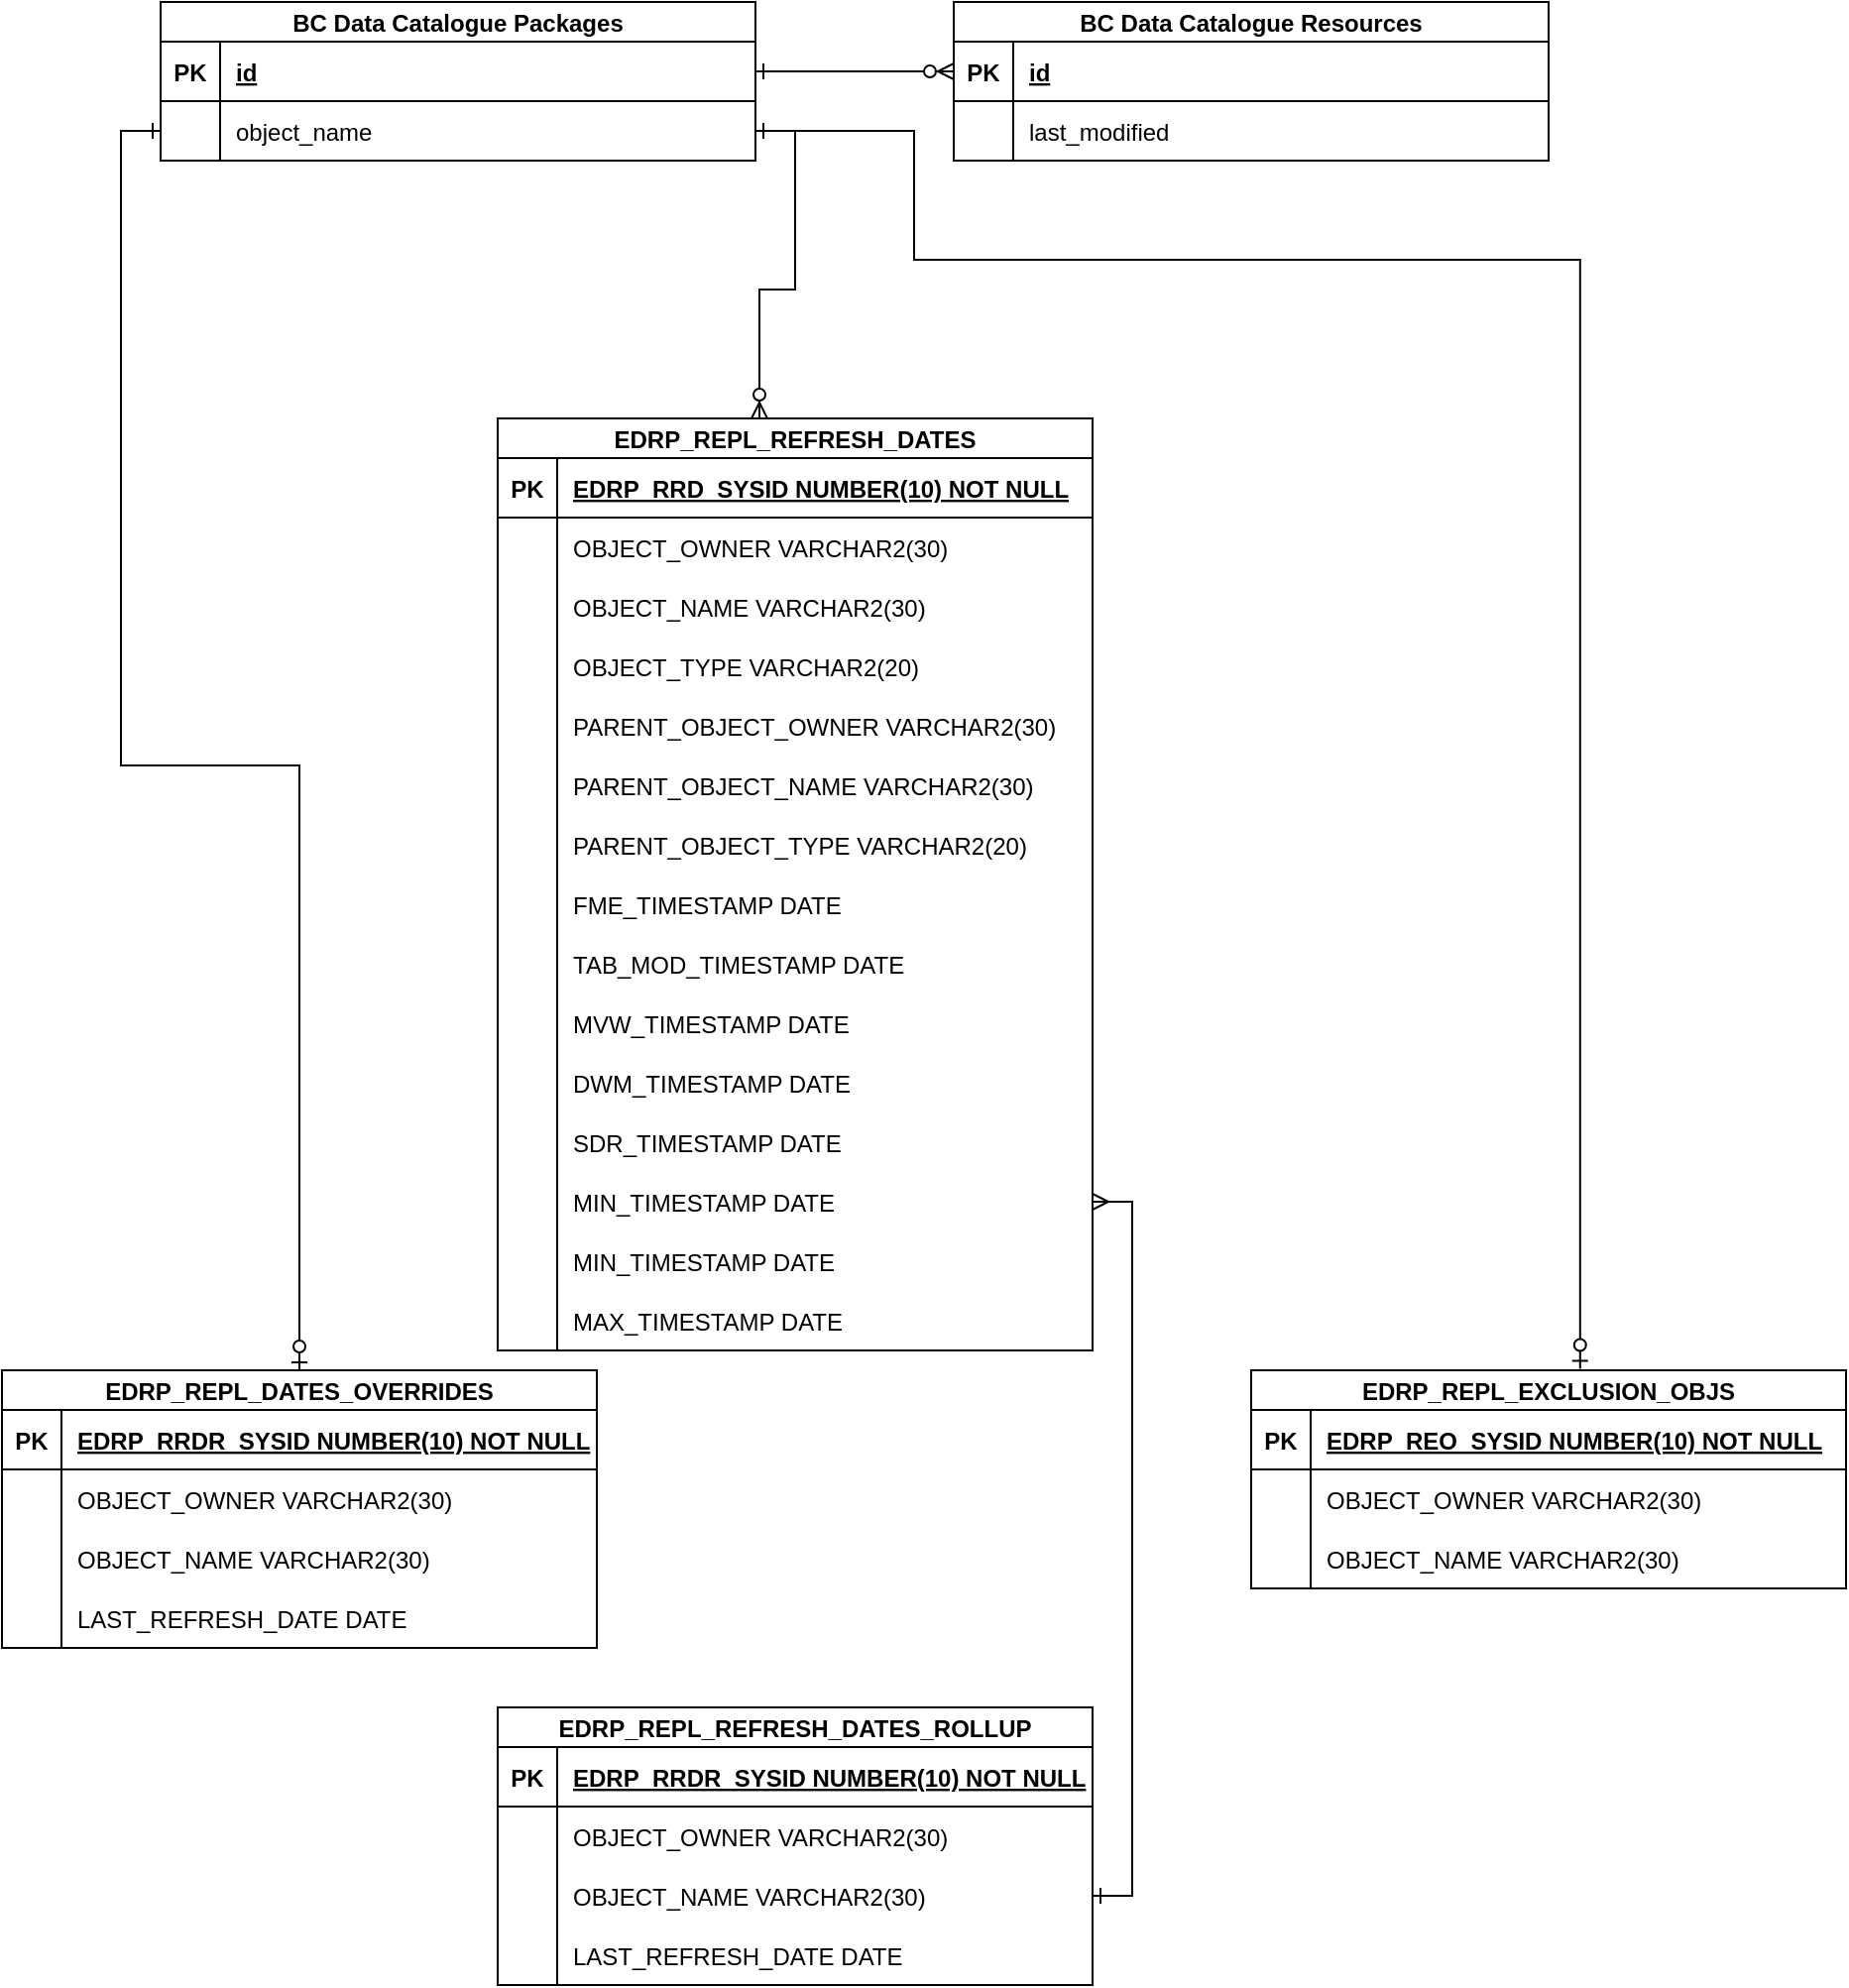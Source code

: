 <mxfile version="13.7.7" type="github">
  <diagram id="R2lEEEUBdFMjLlhIrx00" name="Page-1">
    <mxGraphModel dx="1550" dy="1813" grid="1" gridSize="10" guides="1" tooltips="1" connect="1" arrows="1" fold="1" page="1" pageScale="1" pageWidth="850" pageHeight="1100" math="0" shadow="0" extFonts="Permanent Marker^https://fonts.googleapis.com/css?family=Permanent+Marker">
      <root>
        <mxCell id="0" />
        <mxCell id="1" parent="0" />
        <mxCell id="-gFBIiaaTFmmzirVs_EE-34" value="EDRP_REPL_REFRESH_DATES" style="shape=table;startSize=20;container=1;collapsible=1;childLayout=tableLayout;fixedRows=1;rowLines=0;fontStyle=1;align=center;resizeLast=1;" parent="1" vertex="1">
          <mxGeometry x="260" y="10" width="300" height="470" as="geometry">
            <mxRectangle x="120" y="120" width="100" height="30" as="alternateBounds" />
          </mxGeometry>
        </mxCell>
        <mxCell id="-gFBIiaaTFmmzirVs_EE-35" value="" style="shape=partialRectangle;collapsible=0;dropTarget=0;pointerEvents=0;fillColor=none;points=[[0,0.5],[1,0.5]];portConstraint=eastwest;top=0;left=0;right=0;bottom=1;" parent="-gFBIiaaTFmmzirVs_EE-34" vertex="1">
          <mxGeometry y="20" width="300" height="30" as="geometry" />
        </mxCell>
        <mxCell id="-gFBIiaaTFmmzirVs_EE-36" value="PK" style="shape=partialRectangle;overflow=hidden;connectable=0;fillColor=none;top=0;left=0;bottom=0;right=0;fontStyle=1;" parent="-gFBIiaaTFmmzirVs_EE-35" vertex="1">
          <mxGeometry width="30" height="30" as="geometry" />
        </mxCell>
        <mxCell id="-gFBIiaaTFmmzirVs_EE-37" value="EDRP_RRD_SYSID NUMBER(10) NOT NULL" style="shape=partialRectangle;overflow=hidden;connectable=0;fillColor=none;top=0;left=0;bottom=0;right=0;align=left;spacingLeft=6;fontStyle=5;" parent="-gFBIiaaTFmmzirVs_EE-35" vertex="1">
          <mxGeometry x="30" width="270" height="30" as="geometry" />
        </mxCell>
        <mxCell id="-gFBIiaaTFmmzirVs_EE-38" value="" style="shape=partialRectangle;collapsible=0;dropTarget=0;pointerEvents=0;fillColor=none;points=[[0,0.5],[1,0.5]];portConstraint=eastwest;top=0;left=0;right=0;bottom=0;" parent="-gFBIiaaTFmmzirVs_EE-34" vertex="1">
          <mxGeometry y="50" width="300" height="30" as="geometry" />
        </mxCell>
        <mxCell id="-gFBIiaaTFmmzirVs_EE-39" value="" style="shape=partialRectangle;overflow=hidden;connectable=0;fillColor=none;top=0;left=0;bottom=0;right=0;" parent="-gFBIiaaTFmmzirVs_EE-38" vertex="1">
          <mxGeometry width="30" height="30" as="geometry" />
        </mxCell>
        <mxCell id="-gFBIiaaTFmmzirVs_EE-40" value="OBJECT_OWNER VARCHAR2(30)" style="shape=partialRectangle;overflow=hidden;connectable=0;fillColor=none;top=0;left=0;bottom=0;right=0;align=left;spacingLeft=6;" parent="-gFBIiaaTFmmzirVs_EE-38" vertex="1">
          <mxGeometry x="30" width="270" height="30" as="geometry" />
        </mxCell>
        <mxCell id="-gFBIiaaTFmmzirVs_EE-41" value="" style="shape=partialRectangle;collapsible=0;dropTarget=0;pointerEvents=0;fillColor=none;points=[[0,0.5],[1,0.5]];portConstraint=eastwest;top=0;left=0;right=0;bottom=0;" parent="-gFBIiaaTFmmzirVs_EE-34" vertex="1">
          <mxGeometry y="80" width="300" height="30" as="geometry" />
        </mxCell>
        <mxCell id="-gFBIiaaTFmmzirVs_EE-42" value="" style="shape=partialRectangle;overflow=hidden;connectable=0;fillColor=none;top=0;left=0;bottom=0;right=0;" parent="-gFBIiaaTFmmzirVs_EE-41" vertex="1">
          <mxGeometry width="30" height="30" as="geometry" />
        </mxCell>
        <mxCell id="-gFBIiaaTFmmzirVs_EE-43" value="OBJECT_NAME VARCHAR2(30)" style="shape=partialRectangle;overflow=hidden;connectable=0;fillColor=none;top=0;left=0;bottom=0;right=0;align=left;spacingLeft=6;" parent="-gFBIiaaTFmmzirVs_EE-41" vertex="1">
          <mxGeometry x="30" width="270" height="30" as="geometry" />
        </mxCell>
        <mxCell id="-gFBIiaaTFmmzirVs_EE-44" value="" style="shape=partialRectangle;collapsible=0;dropTarget=0;pointerEvents=0;fillColor=none;points=[[0,0.5],[1,0.5]];portConstraint=eastwest;top=0;left=0;right=0;bottom=0;" parent="-gFBIiaaTFmmzirVs_EE-34" vertex="1">
          <mxGeometry y="110" width="300" height="30" as="geometry" />
        </mxCell>
        <mxCell id="-gFBIiaaTFmmzirVs_EE-45" value="" style="shape=partialRectangle;overflow=hidden;connectable=0;fillColor=none;top=0;left=0;bottom=0;right=0;" parent="-gFBIiaaTFmmzirVs_EE-44" vertex="1">
          <mxGeometry width="30" height="30" as="geometry" />
        </mxCell>
        <mxCell id="-gFBIiaaTFmmzirVs_EE-46" value="OBJECT_TYPE VARCHAR2(20)" style="shape=partialRectangle;overflow=hidden;connectable=0;fillColor=none;top=0;left=0;bottom=0;right=0;align=left;spacingLeft=6;" parent="-gFBIiaaTFmmzirVs_EE-44" vertex="1">
          <mxGeometry x="30" width="270" height="30" as="geometry" />
        </mxCell>
        <mxCell id="LpbPCMTC6_ZlXAUZ8kHY-16" value="" style="shape=partialRectangle;collapsible=0;dropTarget=0;pointerEvents=0;fillColor=none;points=[[0,0.5],[1,0.5]];portConstraint=eastwest;top=0;left=0;right=0;bottom=0;" vertex="1" parent="-gFBIiaaTFmmzirVs_EE-34">
          <mxGeometry y="140" width="300" height="30" as="geometry" />
        </mxCell>
        <mxCell id="LpbPCMTC6_ZlXAUZ8kHY-17" value="" style="shape=partialRectangle;overflow=hidden;connectable=0;fillColor=none;top=0;left=0;bottom=0;right=0;" vertex="1" parent="LpbPCMTC6_ZlXAUZ8kHY-16">
          <mxGeometry width="30" height="30" as="geometry" />
        </mxCell>
        <mxCell id="LpbPCMTC6_ZlXAUZ8kHY-18" value="PARENT_OBJECT_OWNER VARCHAR2(30)" style="shape=partialRectangle;overflow=hidden;connectable=0;fillColor=none;top=0;left=0;bottom=0;right=0;align=left;spacingLeft=6;" vertex="1" parent="LpbPCMTC6_ZlXAUZ8kHY-16">
          <mxGeometry x="30" width="270" height="30" as="geometry" />
        </mxCell>
        <mxCell id="LpbPCMTC6_ZlXAUZ8kHY-19" value="" style="shape=partialRectangle;collapsible=0;dropTarget=0;pointerEvents=0;fillColor=none;points=[[0,0.5],[1,0.5]];portConstraint=eastwest;top=0;left=0;right=0;bottom=0;" vertex="1" parent="-gFBIiaaTFmmzirVs_EE-34">
          <mxGeometry y="170" width="300" height="30" as="geometry" />
        </mxCell>
        <mxCell id="LpbPCMTC6_ZlXAUZ8kHY-20" value="" style="shape=partialRectangle;overflow=hidden;connectable=0;fillColor=none;top=0;left=0;bottom=0;right=0;" vertex="1" parent="LpbPCMTC6_ZlXAUZ8kHY-19">
          <mxGeometry width="30" height="30" as="geometry" />
        </mxCell>
        <mxCell id="LpbPCMTC6_ZlXAUZ8kHY-21" value="PARENT_OBJECT_NAME VARCHAR2(30)" style="shape=partialRectangle;overflow=hidden;connectable=0;fillColor=none;top=0;left=0;bottom=0;right=0;align=left;spacingLeft=6;" vertex="1" parent="LpbPCMTC6_ZlXAUZ8kHY-19">
          <mxGeometry x="30" width="270" height="30" as="geometry" />
        </mxCell>
        <mxCell id="LpbPCMTC6_ZlXAUZ8kHY-22" value="" style="shape=partialRectangle;collapsible=0;dropTarget=0;pointerEvents=0;fillColor=none;points=[[0,0.5],[1,0.5]];portConstraint=eastwest;top=0;left=0;right=0;bottom=0;" vertex="1" parent="-gFBIiaaTFmmzirVs_EE-34">
          <mxGeometry y="200" width="300" height="30" as="geometry" />
        </mxCell>
        <mxCell id="LpbPCMTC6_ZlXAUZ8kHY-23" value="" style="shape=partialRectangle;overflow=hidden;connectable=0;fillColor=none;top=0;left=0;bottom=0;right=0;" vertex="1" parent="LpbPCMTC6_ZlXAUZ8kHY-22">
          <mxGeometry width="30" height="30" as="geometry" />
        </mxCell>
        <mxCell id="LpbPCMTC6_ZlXAUZ8kHY-24" value="PARENT_OBJECT_TYPE VARCHAR2(20)" style="shape=partialRectangle;overflow=hidden;connectable=0;fillColor=none;top=0;left=0;bottom=0;right=0;align=left;spacingLeft=6;" vertex="1" parent="LpbPCMTC6_ZlXAUZ8kHY-22">
          <mxGeometry x="30" width="270" height="30" as="geometry" />
        </mxCell>
        <mxCell id="LpbPCMTC6_ZlXAUZ8kHY-69" value="" style="shape=partialRectangle;collapsible=0;dropTarget=0;pointerEvents=0;fillColor=none;points=[[0,0.5],[1,0.5]];portConstraint=eastwest;top=0;left=0;right=0;bottom=0;" vertex="1" parent="-gFBIiaaTFmmzirVs_EE-34">
          <mxGeometry y="230" width="300" height="30" as="geometry" />
        </mxCell>
        <mxCell id="LpbPCMTC6_ZlXAUZ8kHY-70" value="" style="shape=partialRectangle;overflow=hidden;connectable=0;fillColor=none;top=0;left=0;bottom=0;right=0;" vertex="1" parent="LpbPCMTC6_ZlXAUZ8kHY-69">
          <mxGeometry width="30" height="30" as="geometry" />
        </mxCell>
        <mxCell id="LpbPCMTC6_ZlXAUZ8kHY-71" value="FME_TIMESTAMP DATE" style="shape=partialRectangle;overflow=hidden;connectable=0;fillColor=none;top=0;left=0;bottom=0;right=0;align=left;spacingLeft=6;" vertex="1" parent="LpbPCMTC6_ZlXAUZ8kHY-69">
          <mxGeometry x="30" width="270" height="30" as="geometry" />
        </mxCell>
        <mxCell id="LpbPCMTC6_ZlXAUZ8kHY-73" value="" style="shape=partialRectangle;collapsible=0;dropTarget=0;pointerEvents=0;fillColor=none;points=[[0,0.5],[1,0.5]];portConstraint=eastwest;top=0;left=0;right=0;bottom=0;" vertex="1" parent="-gFBIiaaTFmmzirVs_EE-34">
          <mxGeometry y="260" width="300" height="30" as="geometry" />
        </mxCell>
        <mxCell id="LpbPCMTC6_ZlXAUZ8kHY-74" value="" style="shape=partialRectangle;overflow=hidden;connectable=0;fillColor=none;top=0;left=0;bottom=0;right=0;" vertex="1" parent="LpbPCMTC6_ZlXAUZ8kHY-73">
          <mxGeometry width="30" height="30" as="geometry" />
        </mxCell>
        <mxCell id="LpbPCMTC6_ZlXAUZ8kHY-75" value="TAB_MOD_TIMESTAMP DATE" style="shape=partialRectangle;overflow=hidden;connectable=0;fillColor=none;top=0;left=0;bottom=0;right=0;align=left;spacingLeft=6;" vertex="1" parent="LpbPCMTC6_ZlXAUZ8kHY-73">
          <mxGeometry x="30" width="270" height="30" as="geometry" />
        </mxCell>
        <mxCell id="LpbPCMTC6_ZlXAUZ8kHY-76" value="" style="shape=partialRectangle;collapsible=0;dropTarget=0;pointerEvents=0;fillColor=none;points=[[0,0.5],[1,0.5]];portConstraint=eastwest;top=0;left=0;right=0;bottom=0;" vertex="1" parent="-gFBIiaaTFmmzirVs_EE-34">
          <mxGeometry y="290" width="300" height="30" as="geometry" />
        </mxCell>
        <mxCell id="LpbPCMTC6_ZlXAUZ8kHY-77" value="" style="shape=partialRectangle;overflow=hidden;connectable=0;fillColor=none;top=0;left=0;bottom=0;right=0;" vertex="1" parent="LpbPCMTC6_ZlXAUZ8kHY-76">
          <mxGeometry width="30" height="30" as="geometry" />
        </mxCell>
        <mxCell id="LpbPCMTC6_ZlXAUZ8kHY-78" value="MVW_TIMESTAMP DATE" style="shape=partialRectangle;overflow=hidden;connectable=0;fillColor=none;top=0;left=0;bottom=0;right=0;align=left;spacingLeft=6;" vertex="1" parent="LpbPCMTC6_ZlXAUZ8kHY-76">
          <mxGeometry x="30" width="270" height="30" as="geometry" />
        </mxCell>
        <mxCell id="LpbPCMTC6_ZlXAUZ8kHY-79" value="" style="shape=partialRectangle;collapsible=0;dropTarget=0;pointerEvents=0;fillColor=none;points=[[0,0.5],[1,0.5]];portConstraint=eastwest;top=0;left=0;right=0;bottom=0;" vertex="1" parent="-gFBIiaaTFmmzirVs_EE-34">
          <mxGeometry y="320" width="300" height="30" as="geometry" />
        </mxCell>
        <mxCell id="LpbPCMTC6_ZlXAUZ8kHY-80" value="" style="shape=partialRectangle;overflow=hidden;connectable=0;fillColor=none;top=0;left=0;bottom=0;right=0;" vertex="1" parent="LpbPCMTC6_ZlXAUZ8kHY-79">
          <mxGeometry width="30" height="30" as="geometry" />
        </mxCell>
        <mxCell id="LpbPCMTC6_ZlXAUZ8kHY-81" value="DWM_TIMESTAMP DATE" style="shape=partialRectangle;overflow=hidden;connectable=0;fillColor=none;top=0;left=0;bottom=0;right=0;align=left;spacingLeft=6;" vertex="1" parent="LpbPCMTC6_ZlXAUZ8kHY-79">
          <mxGeometry x="30" width="270" height="30" as="geometry" />
        </mxCell>
        <mxCell id="LpbPCMTC6_ZlXAUZ8kHY-82" value="" style="shape=partialRectangle;collapsible=0;dropTarget=0;pointerEvents=0;fillColor=none;points=[[0,0.5],[1,0.5]];portConstraint=eastwest;top=0;left=0;right=0;bottom=0;" vertex="1" parent="-gFBIiaaTFmmzirVs_EE-34">
          <mxGeometry y="350" width="300" height="30" as="geometry" />
        </mxCell>
        <mxCell id="LpbPCMTC6_ZlXAUZ8kHY-83" value="" style="shape=partialRectangle;overflow=hidden;connectable=0;fillColor=none;top=0;left=0;bottom=0;right=0;" vertex="1" parent="LpbPCMTC6_ZlXAUZ8kHY-82">
          <mxGeometry width="30" height="30" as="geometry" />
        </mxCell>
        <mxCell id="LpbPCMTC6_ZlXAUZ8kHY-84" value="SDR_TIMESTAMP DATE" style="shape=partialRectangle;overflow=hidden;connectable=0;fillColor=none;top=0;left=0;bottom=0;right=0;align=left;spacingLeft=6;" vertex="1" parent="LpbPCMTC6_ZlXAUZ8kHY-82">
          <mxGeometry x="30" width="270" height="30" as="geometry" />
        </mxCell>
        <mxCell id="LpbPCMTC6_ZlXAUZ8kHY-85" value="" style="shape=partialRectangle;collapsible=0;dropTarget=0;pointerEvents=0;fillColor=none;points=[[0,0.5],[1,0.5]];portConstraint=eastwest;top=0;left=0;right=0;bottom=0;" vertex="1" parent="-gFBIiaaTFmmzirVs_EE-34">
          <mxGeometry y="380" width="300" height="30" as="geometry" />
        </mxCell>
        <mxCell id="LpbPCMTC6_ZlXAUZ8kHY-86" value="" style="shape=partialRectangle;overflow=hidden;connectable=0;fillColor=none;top=0;left=0;bottom=0;right=0;" vertex="1" parent="LpbPCMTC6_ZlXAUZ8kHY-85">
          <mxGeometry width="30" height="30" as="geometry" />
        </mxCell>
        <mxCell id="LpbPCMTC6_ZlXAUZ8kHY-87" value="MIN_TIMESTAMP DATE" style="shape=partialRectangle;overflow=hidden;connectable=0;fillColor=none;top=0;left=0;bottom=0;right=0;align=left;spacingLeft=6;" vertex="1" parent="LpbPCMTC6_ZlXAUZ8kHY-85">
          <mxGeometry x="30" width="270" height="30" as="geometry" />
        </mxCell>
        <mxCell id="LpbPCMTC6_ZlXAUZ8kHY-98" value="" style="shape=partialRectangle;collapsible=0;dropTarget=0;pointerEvents=0;fillColor=none;points=[[0,0.5],[1,0.5]];portConstraint=eastwest;top=0;left=0;right=0;bottom=0;" vertex="1" parent="-gFBIiaaTFmmzirVs_EE-34">
          <mxGeometry y="410" width="300" height="30" as="geometry" />
        </mxCell>
        <mxCell id="LpbPCMTC6_ZlXAUZ8kHY-99" value="" style="shape=partialRectangle;overflow=hidden;connectable=0;fillColor=none;top=0;left=0;bottom=0;right=0;" vertex="1" parent="LpbPCMTC6_ZlXAUZ8kHY-98">
          <mxGeometry width="30" height="30" as="geometry" />
        </mxCell>
        <mxCell id="LpbPCMTC6_ZlXAUZ8kHY-100" value="MIN_TIMESTAMP DATE" style="shape=partialRectangle;overflow=hidden;connectable=0;fillColor=none;top=0;left=0;bottom=0;right=0;align=left;spacingLeft=6;" vertex="1" parent="LpbPCMTC6_ZlXAUZ8kHY-98">
          <mxGeometry x="30" width="270" height="30" as="geometry" />
        </mxCell>
        <mxCell id="LpbPCMTC6_ZlXAUZ8kHY-88" value="" style="shape=partialRectangle;collapsible=0;dropTarget=0;pointerEvents=0;fillColor=none;points=[[0,0.5],[1,0.5]];portConstraint=eastwest;top=0;left=0;right=0;bottom=0;" vertex="1" parent="-gFBIiaaTFmmzirVs_EE-34">
          <mxGeometry y="440" width="300" height="30" as="geometry" />
        </mxCell>
        <mxCell id="LpbPCMTC6_ZlXAUZ8kHY-89" value="" style="shape=partialRectangle;overflow=hidden;connectable=0;fillColor=none;top=0;left=0;bottom=0;right=0;" vertex="1" parent="LpbPCMTC6_ZlXAUZ8kHY-88">
          <mxGeometry width="30" height="30" as="geometry" />
        </mxCell>
        <mxCell id="LpbPCMTC6_ZlXAUZ8kHY-90" value="MAX_TIMESTAMP DATE" style="shape=partialRectangle;overflow=hidden;connectable=0;fillColor=none;top=0;left=0;bottom=0;right=0;align=left;spacingLeft=6;" vertex="1" parent="LpbPCMTC6_ZlXAUZ8kHY-88">
          <mxGeometry x="30" width="270" height="30" as="geometry" />
        </mxCell>
        <mxCell id="LpbPCMTC6_ZlXAUZ8kHY-91" style="edgeStyle=orthogonalEdgeStyle;rounded=0;orthogonalLoop=1;jettySize=auto;html=1;exitX=1;exitY=0.5;exitDx=0;exitDy=0;entryX=0.44;entryY=0;entryDx=0;entryDy=0;entryPerimeter=0;endArrow=ERzeroToMany;endFill=1;startArrow=ERone;startFill=0;" edge="1" parent="1" source="-gFBIiaaTFmmzirVs_EE-51" target="-gFBIiaaTFmmzirVs_EE-34">
          <mxGeometry relative="1" as="geometry" />
        </mxCell>
        <mxCell id="LpbPCMTC6_ZlXAUZ8kHY-92" style="edgeStyle=orthogonalEdgeStyle;rounded=0;orthogonalLoop=1;jettySize=auto;html=1;exitX=1;exitY=0.5;exitDx=0;exitDy=0;entryX=0;entryY=0.5;entryDx=0;entryDy=0;startArrow=ERone;startFill=0;endArrow=ERzeroToMany;endFill=1;" edge="1" parent="1" source="-gFBIiaaTFmmzirVs_EE-60" target="LpbPCMTC6_ZlXAUZ8kHY-2">
          <mxGeometry relative="1" as="geometry" />
        </mxCell>
        <mxCell id="LpbPCMTC6_ZlXAUZ8kHY-93" style="edgeStyle=orthogonalEdgeStyle;rounded=0;orthogonalLoop=1;jettySize=auto;html=1;exitX=0;exitY=0.5;exitDx=0;exitDy=0;entryX=0.5;entryY=0;entryDx=0;entryDy=0;startArrow=ERone;startFill=0;endArrow=ERzeroToOne;endFill=1;" edge="1" parent="1" source="-gFBIiaaTFmmzirVs_EE-51" target="C-vyLk0tnHw3VtMMgP7b-23">
          <mxGeometry relative="1" as="geometry" />
        </mxCell>
        <mxCell id="LpbPCMTC6_ZlXAUZ8kHY-1" value="BC Data Catalogue Resources" style="shape=table;startSize=20;container=1;collapsible=1;childLayout=tableLayout;fixedRows=1;rowLines=0;fontStyle=1;align=center;resizeLast=1;" vertex="1" parent="1">
          <mxGeometry x="490" y="-200" width="300" height="80" as="geometry">
            <mxRectangle x="120" y="120" width="100" height="30" as="alternateBounds" />
          </mxGeometry>
        </mxCell>
        <mxCell id="LpbPCMTC6_ZlXAUZ8kHY-2" value="" style="shape=partialRectangle;collapsible=0;dropTarget=0;pointerEvents=0;fillColor=none;points=[[0,0.5],[1,0.5]];portConstraint=eastwest;top=0;left=0;right=0;bottom=1;" vertex="1" parent="LpbPCMTC6_ZlXAUZ8kHY-1">
          <mxGeometry y="20" width="300" height="30" as="geometry" />
        </mxCell>
        <mxCell id="LpbPCMTC6_ZlXAUZ8kHY-3" value="PK" style="shape=partialRectangle;overflow=hidden;connectable=0;fillColor=none;top=0;left=0;bottom=0;right=0;fontStyle=1;" vertex="1" parent="LpbPCMTC6_ZlXAUZ8kHY-2">
          <mxGeometry width="30" height="30" as="geometry" />
        </mxCell>
        <mxCell id="LpbPCMTC6_ZlXAUZ8kHY-4" value="id" style="shape=partialRectangle;overflow=hidden;connectable=0;fillColor=none;top=0;left=0;bottom=0;right=0;align=left;spacingLeft=6;fontStyle=5;" vertex="1" parent="LpbPCMTC6_ZlXAUZ8kHY-2">
          <mxGeometry x="30" width="270" height="30" as="geometry" />
        </mxCell>
        <mxCell id="LpbPCMTC6_ZlXAUZ8kHY-5" value="" style="shape=partialRectangle;collapsible=0;dropTarget=0;pointerEvents=0;fillColor=none;points=[[0,0.5],[1,0.5]];portConstraint=eastwest;top=0;left=0;right=0;bottom=0;" vertex="1" parent="LpbPCMTC6_ZlXAUZ8kHY-1">
          <mxGeometry y="50" width="300" height="30" as="geometry" />
        </mxCell>
        <mxCell id="LpbPCMTC6_ZlXAUZ8kHY-6" value="" style="shape=partialRectangle;overflow=hidden;connectable=0;fillColor=none;top=0;left=0;bottom=0;right=0;" vertex="1" parent="LpbPCMTC6_ZlXAUZ8kHY-5">
          <mxGeometry width="30" height="30" as="geometry" />
        </mxCell>
        <mxCell id="LpbPCMTC6_ZlXAUZ8kHY-7" value="last_modified" style="shape=partialRectangle;overflow=hidden;connectable=0;fillColor=none;top=0;left=0;bottom=0;right=0;align=left;spacingLeft=6;" vertex="1" parent="LpbPCMTC6_ZlXAUZ8kHY-5">
          <mxGeometry x="30" width="270" height="30" as="geometry" />
        </mxCell>
        <mxCell id="-gFBIiaaTFmmzirVs_EE-47" value="BC Data Catalogue Packages" style="shape=table;startSize=20;container=1;collapsible=1;childLayout=tableLayout;fixedRows=1;rowLines=0;fontStyle=1;align=center;resizeLast=1;" parent="1" vertex="1">
          <mxGeometry x="90" y="-200" width="300" height="80" as="geometry">
            <mxRectangle x="120" y="120" width="100" height="30" as="alternateBounds" />
          </mxGeometry>
        </mxCell>
        <mxCell id="-gFBIiaaTFmmzirVs_EE-60" value="" style="shape=partialRectangle;collapsible=0;dropTarget=0;pointerEvents=0;fillColor=none;points=[[0,0.5],[1,0.5]];portConstraint=eastwest;top=0;left=0;right=0;bottom=1;" parent="-gFBIiaaTFmmzirVs_EE-47" vertex="1">
          <mxGeometry y="20" width="300" height="30" as="geometry" />
        </mxCell>
        <mxCell id="-gFBIiaaTFmmzirVs_EE-61" value="PK" style="shape=partialRectangle;overflow=hidden;connectable=0;fillColor=none;top=0;left=0;bottom=0;right=0;fontStyle=1;" parent="-gFBIiaaTFmmzirVs_EE-60" vertex="1">
          <mxGeometry width="30" height="30" as="geometry" />
        </mxCell>
        <mxCell id="-gFBIiaaTFmmzirVs_EE-62" value="id" style="shape=partialRectangle;overflow=hidden;connectable=0;fillColor=none;top=0;left=0;bottom=0;right=0;align=left;spacingLeft=6;fontStyle=5;" parent="-gFBIiaaTFmmzirVs_EE-60" vertex="1">
          <mxGeometry x="30" width="270" height="30" as="geometry" />
        </mxCell>
        <mxCell id="-gFBIiaaTFmmzirVs_EE-51" value="" style="shape=partialRectangle;collapsible=0;dropTarget=0;pointerEvents=0;fillColor=none;points=[[0,0.5],[1,0.5]];portConstraint=eastwest;top=0;left=0;right=0;bottom=0;" parent="-gFBIiaaTFmmzirVs_EE-47" vertex="1">
          <mxGeometry y="50" width="300" height="30" as="geometry" />
        </mxCell>
        <mxCell id="-gFBIiaaTFmmzirVs_EE-52" value="" style="shape=partialRectangle;overflow=hidden;connectable=0;fillColor=none;top=0;left=0;bottom=0;right=0;" parent="-gFBIiaaTFmmzirVs_EE-51" vertex="1">
          <mxGeometry width="30" height="30" as="geometry" />
        </mxCell>
        <mxCell id="-gFBIiaaTFmmzirVs_EE-53" value="object_name" style="shape=partialRectangle;overflow=hidden;connectable=0;fillColor=none;top=0;left=0;bottom=0;right=0;align=left;spacingLeft=6;" parent="-gFBIiaaTFmmzirVs_EE-51" vertex="1">
          <mxGeometry x="30" width="270" height="30" as="geometry" />
        </mxCell>
        <mxCell id="LpbPCMTC6_ZlXAUZ8kHY-95" style="edgeStyle=orthogonalEdgeStyle;rounded=0;orthogonalLoop=1;jettySize=auto;html=1;exitX=1;exitY=0.5;exitDx=0;exitDy=0;entryX=0.553;entryY=-0.007;entryDx=0;entryDy=0;entryPerimeter=0;startArrow=ERone;startFill=0;endArrow=ERzeroToOne;endFill=1;" edge="1" parent="1" source="-gFBIiaaTFmmzirVs_EE-51" target="-gFBIiaaTFmmzirVs_EE-8">
          <mxGeometry relative="1" as="geometry">
            <Array as="points">
              <mxPoint x="470" y="-135" />
              <mxPoint x="470" y="-70" />
              <mxPoint x="806" y="-70" />
            </Array>
          </mxGeometry>
        </mxCell>
        <mxCell id="-gFBIiaaTFmmzirVs_EE-21" value="EDRP_REPL_REFRESH_DATES_ROLLUP" style="shape=table;startSize=20;container=1;collapsible=1;childLayout=tableLayout;fixedRows=1;rowLines=0;fontStyle=1;align=center;resizeLast=1;" parent="1" vertex="1">
          <mxGeometry x="260" y="660" width="300" height="140" as="geometry">
            <mxRectangle x="120" y="120" width="100" height="30" as="alternateBounds" />
          </mxGeometry>
        </mxCell>
        <mxCell id="-gFBIiaaTFmmzirVs_EE-22" value="" style="shape=partialRectangle;collapsible=0;dropTarget=0;pointerEvents=0;fillColor=none;points=[[0,0.5],[1,0.5]];portConstraint=eastwest;top=0;left=0;right=0;bottom=1;" parent="-gFBIiaaTFmmzirVs_EE-21" vertex="1">
          <mxGeometry y="20" width="300" height="30" as="geometry" />
        </mxCell>
        <mxCell id="-gFBIiaaTFmmzirVs_EE-23" value="PK" style="shape=partialRectangle;overflow=hidden;connectable=0;fillColor=none;top=0;left=0;bottom=0;right=0;fontStyle=1;" parent="-gFBIiaaTFmmzirVs_EE-22" vertex="1">
          <mxGeometry width="30" height="30" as="geometry" />
        </mxCell>
        <mxCell id="-gFBIiaaTFmmzirVs_EE-24" value="EDRP_RRDR_SYSID NUMBER(10) NOT NULL" style="shape=partialRectangle;overflow=hidden;connectable=0;fillColor=none;top=0;left=0;bottom=0;right=0;align=left;spacingLeft=6;fontStyle=5;" parent="-gFBIiaaTFmmzirVs_EE-22" vertex="1">
          <mxGeometry x="30" width="270" height="30" as="geometry" />
        </mxCell>
        <mxCell id="-gFBIiaaTFmmzirVs_EE-25" value="" style="shape=partialRectangle;collapsible=0;dropTarget=0;pointerEvents=0;fillColor=none;points=[[0,0.5],[1,0.5]];portConstraint=eastwest;top=0;left=0;right=0;bottom=0;" parent="-gFBIiaaTFmmzirVs_EE-21" vertex="1">
          <mxGeometry y="50" width="300" height="30" as="geometry" />
        </mxCell>
        <mxCell id="-gFBIiaaTFmmzirVs_EE-26" value="" style="shape=partialRectangle;overflow=hidden;connectable=0;fillColor=none;top=0;left=0;bottom=0;right=0;" parent="-gFBIiaaTFmmzirVs_EE-25" vertex="1">
          <mxGeometry width="30" height="30" as="geometry" />
        </mxCell>
        <mxCell id="-gFBIiaaTFmmzirVs_EE-27" value="OBJECT_OWNER VARCHAR2(30)" style="shape=partialRectangle;overflow=hidden;connectable=0;fillColor=none;top=0;left=0;bottom=0;right=0;align=left;spacingLeft=6;" parent="-gFBIiaaTFmmzirVs_EE-25" vertex="1">
          <mxGeometry x="30" width="270" height="30" as="geometry" />
        </mxCell>
        <mxCell id="-gFBIiaaTFmmzirVs_EE-28" value="" style="shape=partialRectangle;collapsible=0;dropTarget=0;pointerEvents=0;fillColor=none;points=[[0,0.5],[1,0.5]];portConstraint=eastwest;top=0;left=0;right=0;bottom=0;" parent="-gFBIiaaTFmmzirVs_EE-21" vertex="1">
          <mxGeometry y="80" width="300" height="30" as="geometry" />
        </mxCell>
        <mxCell id="-gFBIiaaTFmmzirVs_EE-29" value="" style="shape=partialRectangle;overflow=hidden;connectable=0;fillColor=none;top=0;left=0;bottom=0;right=0;" parent="-gFBIiaaTFmmzirVs_EE-28" vertex="1">
          <mxGeometry width="30" height="30" as="geometry" />
        </mxCell>
        <mxCell id="-gFBIiaaTFmmzirVs_EE-30" value="OBJECT_NAME VARCHAR2(30)" style="shape=partialRectangle;overflow=hidden;connectable=0;fillColor=none;top=0;left=0;bottom=0;right=0;align=left;spacingLeft=6;" parent="-gFBIiaaTFmmzirVs_EE-28" vertex="1">
          <mxGeometry x="30" width="270" height="30" as="geometry" />
        </mxCell>
        <mxCell id="-gFBIiaaTFmmzirVs_EE-31" value="" style="shape=partialRectangle;collapsible=0;dropTarget=0;pointerEvents=0;fillColor=none;points=[[0,0.5],[1,0.5]];portConstraint=eastwest;top=0;left=0;right=0;bottom=0;" parent="-gFBIiaaTFmmzirVs_EE-21" vertex="1">
          <mxGeometry y="110" width="300" height="30" as="geometry" />
        </mxCell>
        <mxCell id="-gFBIiaaTFmmzirVs_EE-32" value="" style="shape=partialRectangle;overflow=hidden;connectable=0;fillColor=none;top=0;left=0;bottom=0;right=0;" parent="-gFBIiaaTFmmzirVs_EE-31" vertex="1">
          <mxGeometry width="30" height="30" as="geometry" />
        </mxCell>
        <mxCell id="-gFBIiaaTFmmzirVs_EE-33" value="LAST_REFRESH_DATE DATE" style="shape=partialRectangle;overflow=hidden;connectable=0;fillColor=none;top=0;left=0;bottom=0;right=0;align=left;spacingLeft=6;" parent="-gFBIiaaTFmmzirVs_EE-31" vertex="1">
          <mxGeometry x="30" width="270" height="30" as="geometry" />
        </mxCell>
        <mxCell id="LpbPCMTC6_ZlXAUZ8kHY-101" style="edgeStyle=orthogonalEdgeStyle;rounded=0;orthogonalLoop=1;jettySize=auto;html=1;exitX=1;exitY=0.5;exitDx=0;exitDy=0;entryX=1;entryY=0.5;entryDx=0;entryDy=0;startArrow=ERmany;startFill=0;endArrow=ERone;endFill=0;" edge="1" parent="1" source="LpbPCMTC6_ZlXAUZ8kHY-85" target="-gFBIiaaTFmmzirVs_EE-28">
          <mxGeometry relative="1" as="geometry" />
        </mxCell>
        <mxCell id="C-vyLk0tnHw3VtMMgP7b-23" value="EDRP_REPL_DATES_OVERRIDES" style="shape=table;startSize=20;container=1;collapsible=1;childLayout=tableLayout;fixedRows=1;rowLines=0;fontStyle=1;align=center;resizeLast=1;" parent="1" vertex="1">
          <mxGeometry x="10" y="490" width="300" height="140" as="geometry">
            <mxRectangle x="120" y="120" width="100" height="30" as="alternateBounds" />
          </mxGeometry>
        </mxCell>
        <mxCell id="C-vyLk0tnHw3VtMMgP7b-24" value="" style="shape=partialRectangle;collapsible=0;dropTarget=0;pointerEvents=0;fillColor=none;points=[[0,0.5],[1,0.5]];portConstraint=eastwest;top=0;left=0;right=0;bottom=1;" parent="C-vyLk0tnHw3VtMMgP7b-23" vertex="1">
          <mxGeometry y="20" width="300" height="30" as="geometry" />
        </mxCell>
        <mxCell id="C-vyLk0tnHw3VtMMgP7b-25" value="PK" style="shape=partialRectangle;overflow=hidden;connectable=0;fillColor=none;top=0;left=0;bottom=0;right=0;fontStyle=1;" parent="C-vyLk0tnHw3VtMMgP7b-24" vertex="1">
          <mxGeometry width="30" height="30" as="geometry" />
        </mxCell>
        <mxCell id="C-vyLk0tnHw3VtMMgP7b-26" value="EDRP_RRDR_SYSID NUMBER(10) NOT NULL" style="shape=partialRectangle;overflow=hidden;connectable=0;fillColor=none;top=0;left=0;bottom=0;right=0;align=left;spacingLeft=6;fontStyle=5;" parent="C-vyLk0tnHw3VtMMgP7b-24" vertex="1">
          <mxGeometry x="30" width="270" height="30" as="geometry" />
        </mxCell>
        <mxCell id="-gFBIiaaTFmmzirVs_EE-1" value="" style="shape=partialRectangle;collapsible=0;dropTarget=0;pointerEvents=0;fillColor=none;points=[[0,0.5],[1,0.5]];portConstraint=eastwest;top=0;left=0;right=0;bottom=0;" parent="C-vyLk0tnHw3VtMMgP7b-23" vertex="1">
          <mxGeometry y="50" width="300" height="30" as="geometry" />
        </mxCell>
        <mxCell id="-gFBIiaaTFmmzirVs_EE-2" value="" style="shape=partialRectangle;overflow=hidden;connectable=0;fillColor=none;top=0;left=0;bottom=0;right=0;" parent="-gFBIiaaTFmmzirVs_EE-1" vertex="1">
          <mxGeometry width="30" height="30" as="geometry" />
        </mxCell>
        <mxCell id="-gFBIiaaTFmmzirVs_EE-3" value="OBJECT_OWNER VARCHAR2(30)" style="shape=partialRectangle;overflow=hidden;connectable=0;fillColor=none;top=0;left=0;bottom=0;right=0;align=left;spacingLeft=6;" parent="-gFBIiaaTFmmzirVs_EE-1" vertex="1">
          <mxGeometry x="30" width="270" height="30" as="geometry" />
        </mxCell>
        <mxCell id="-gFBIiaaTFmmzirVs_EE-4" value="" style="shape=partialRectangle;collapsible=0;dropTarget=0;pointerEvents=0;fillColor=none;points=[[0,0.5],[1,0.5]];portConstraint=eastwest;top=0;left=0;right=0;bottom=0;" parent="C-vyLk0tnHw3VtMMgP7b-23" vertex="1">
          <mxGeometry y="80" width="300" height="30" as="geometry" />
        </mxCell>
        <mxCell id="-gFBIiaaTFmmzirVs_EE-5" value="" style="shape=partialRectangle;overflow=hidden;connectable=0;fillColor=none;top=0;left=0;bottom=0;right=0;" parent="-gFBIiaaTFmmzirVs_EE-4" vertex="1">
          <mxGeometry width="30" height="30" as="geometry" />
        </mxCell>
        <mxCell id="-gFBIiaaTFmmzirVs_EE-6" value="OBJECT_NAME VARCHAR2(30)" style="shape=partialRectangle;overflow=hidden;connectable=0;fillColor=none;top=0;left=0;bottom=0;right=0;align=left;spacingLeft=6;" parent="-gFBIiaaTFmmzirVs_EE-4" vertex="1">
          <mxGeometry x="30" width="270" height="30" as="geometry" />
        </mxCell>
        <mxCell id="C-vyLk0tnHw3VtMMgP7b-27" value="" style="shape=partialRectangle;collapsible=0;dropTarget=0;pointerEvents=0;fillColor=none;points=[[0,0.5],[1,0.5]];portConstraint=eastwest;top=0;left=0;right=0;bottom=0;" parent="C-vyLk0tnHw3VtMMgP7b-23" vertex="1">
          <mxGeometry y="110" width="300" height="30" as="geometry" />
        </mxCell>
        <mxCell id="C-vyLk0tnHw3VtMMgP7b-28" value="" style="shape=partialRectangle;overflow=hidden;connectable=0;fillColor=none;top=0;left=0;bottom=0;right=0;" parent="C-vyLk0tnHw3VtMMgP7b-27" vertex="1">
          <mxGeometry width="30" height="30" as="geometry" />
        </mxCell>
        <mxCell id="C-vyLk0tnHw3VtMMgP7b-29" value="LAST_REFRESH_DATE DATE" style="shape=partialRectangle;overflow=hidden;connectable=0;fillColor=none;top=0;left=0;bottom=0;right=0;align=left;spacingLeft=6;" parent="C-vyLk0tnHw3VtMMgP7b-27" vertex="1">
          <mxGeometry x="30" width="270" height="30" as="geometry" />
        </mxCell>
        <mxCell id="-gFBIiaaTFmmzirVs_EE-8" value="EDRP_REPL_EXCLUSION_OBJS" style="shape=table;startSize=20;container=1;collapsible=1;childLayout=tableLayout;fixedRows=1;rowLines=0;fontStyle=1;align=center;resizeLast=1;" parent="1" vertex="1">
          <mxGeometry x="640" y="490" width="300" height="110" as="geometry">
            <mxRectangle x="120" y="120" width="100" height="30" as="alternateBounds" />
          </mxGeometry>
        </mxCell>
        <mxCell id="-gFBIiaaTFmmzirVs_EE-9" value="" style="shape=partialRectangle;collapsible=0;dropTarget=0;pointerEvents=0;fillColor=none;points=[[0,0.5],[1,0.5]];portConstraint=eastwest;top=0;left=0;right=0;bottom=1;" parent="-gFBIiaaTFmmzirVs_EE-8" vertex="1">
          <mxGeometry y="20" width="300" height="30" as="geometry" />
        </mxCell>
        <mxCell id="-gFBIiaaTFmmzirVs_EE-10" value="PK" style="shape=partialRectangle;overflow=hidden;connectable=0;fillColor=none;top=0;left=0;bottom=0;right=0;fontStyle=1;" parent="-gFBIiaaTFmmzirVs_EE-9" vertex="1">
          <mxGeometry width="30" height="30" as="geometry" />
        </mxCell>
        <mxCell id="-gFBIiaaTFmmzirVs_EE-11" value="EDRP_REO_SYSID NUMBER(10) NOT NULL" style="shape=partialRectangle;overflow=hidden;connectable=0;fillColor=none;top=0;left=0;bottom=0;right=0;align=left;spacingLeft=6;fontStyle=5;" parent="-gFBIiaaTFmmzirVs_EE-9" vertex="1">
          <mxGeometry x="30" width="270" height="30" as="geometry" />
        </mxCell>
        <mxCell id="-gFBIiaaTFmmzirVs_EE-12" value="" style="shape=partialRectangle;collapsible=0;dropTarget=0;pointerEvents=0;fillColor=none;points=[[0,0.5],[1,0.5]];portConstraint=eastwest;top=0;left=0;right=0;bottom=0;" parent="-gFBIiaaTFmmzirVs_EE-8" vertex="1">
          <mxGeometry y="50" width="300" height="30" as="geometry" />
        </mxCell>
        <mxCell id="-gFBIiaaTFmmzirVs_EE-13" value="" style="shape=partialRectangle;overflow=hidden;connectable=0;fillColor=none;top=0;left=0;bottom=0;right=0;" parent="-gFBIiaaTFmmzirVs_EE-12" vertex="1">
          <mxGeometry width="30" height="30" as="geometry" />
        </mxCell>
        <mxCell id="-gFBIiaaTFmmzirVs_EE-14" value="OBJECT_OWNER VARCHAR2(30)" style="shape=partialRectangle;overflow=hidden;connectable=0;fillColor=none;top=0;left=0;bottom=0;right=0;align=left;spacingLeft=6;" parent="-gFBIiaaTFmmzirVs_EE-12" vertex="1">
          <mxGeometry x="30" width="270" height="30" as="geometry" />
        </mxCell>
        <mxCell id="-gFBIiaaTFmmzirVs_EE-15" value="" style="shape=partialRectangle;collapsible=0;dropTarget=0;pointerEvents=0;fillColor=none;points=[[0,0.5],[1,0.5]];portConstraint=eastwest;top=0;left=0;right=0;bottom=0;" parent="-gFBIiaaTFmmzirVs_EE-8" vertex="1">
          <mxGeometry y="80" width="300" height="30" as="geometry" />
        </mxCell>
        <mxCell id="-gFBIiaaTFmmzirVs_EE-16" value="" style="shape=partialRectangle;overflow=hidden;connectable=0;fillColor=none;top=0;left=0;bottom=0;right=0;" parent="-gFBIiaaTFmmzirVs_EE-15" vertex="1">
          <mxGeometry width="30" height="30" as="geometry" />
        </mxCell>
        <mxCell id="-gFBIiaaTFmmzirVs_EE-17" value="OBJECT_NAME VARCHAR2(30)" style="shape=partialRectangle;overflow=hidden;connectable=0;fillColor=none;top=0;left=0;bottom=0;right=0;align=left;spacingLeft=6;" parent="-gFBIiaaTFmmzirVs_EE-15" vertex="1">
          <mxGeometry x="30" width="270" height="30" as="geometry" />
        </mxCell>
      </root>
    </mxGraphModel>
  </diagram>
</mxfile>
